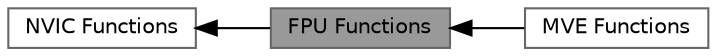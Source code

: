 digraph "FPU Functions"
{
 // LATEX_PDF_SIZE
  bgcolor="transparent";
  edge [fontname=Helvetica,fontsize=10,labelfontname=Helvetica,labelfontsize=10];
  node [fontname=Helvetica,fontsize=10,shape=box,height=0.2,width=0.4];
  rankdir=LR;
  Node1 [id="Node000001",label="FPU Functions",height=0.2,width=0.4,color="gray40", fillcolor="grey60", style="filled", fontcolor="black",tooltip="Function that provides FPU type."];
  Node3 [id="Node000003",label="MVE Functions",height=0.2,width=0.4,color="grey40", fillcolor="white", style="filled",URL="$group__CMSIS__Core__MveFunctions.html",tooltip="Function that provides MVE type."];
  Node2 [id="Node000002",label="NVIC Functions",height=0.2,width=0.4,color="grey40", fillcolor="white", style="filled",URL="$group__CMSIS__Core__NVICFunctions.html",tooltip="Functions that manage interrupts and exceptions via the NVIC."];
  Node2->Node1 [shape=plaintext, dir="back", style="solid"];
  Node1->Node3 [shape=plaintext, dir="back", style="solid"];
}
